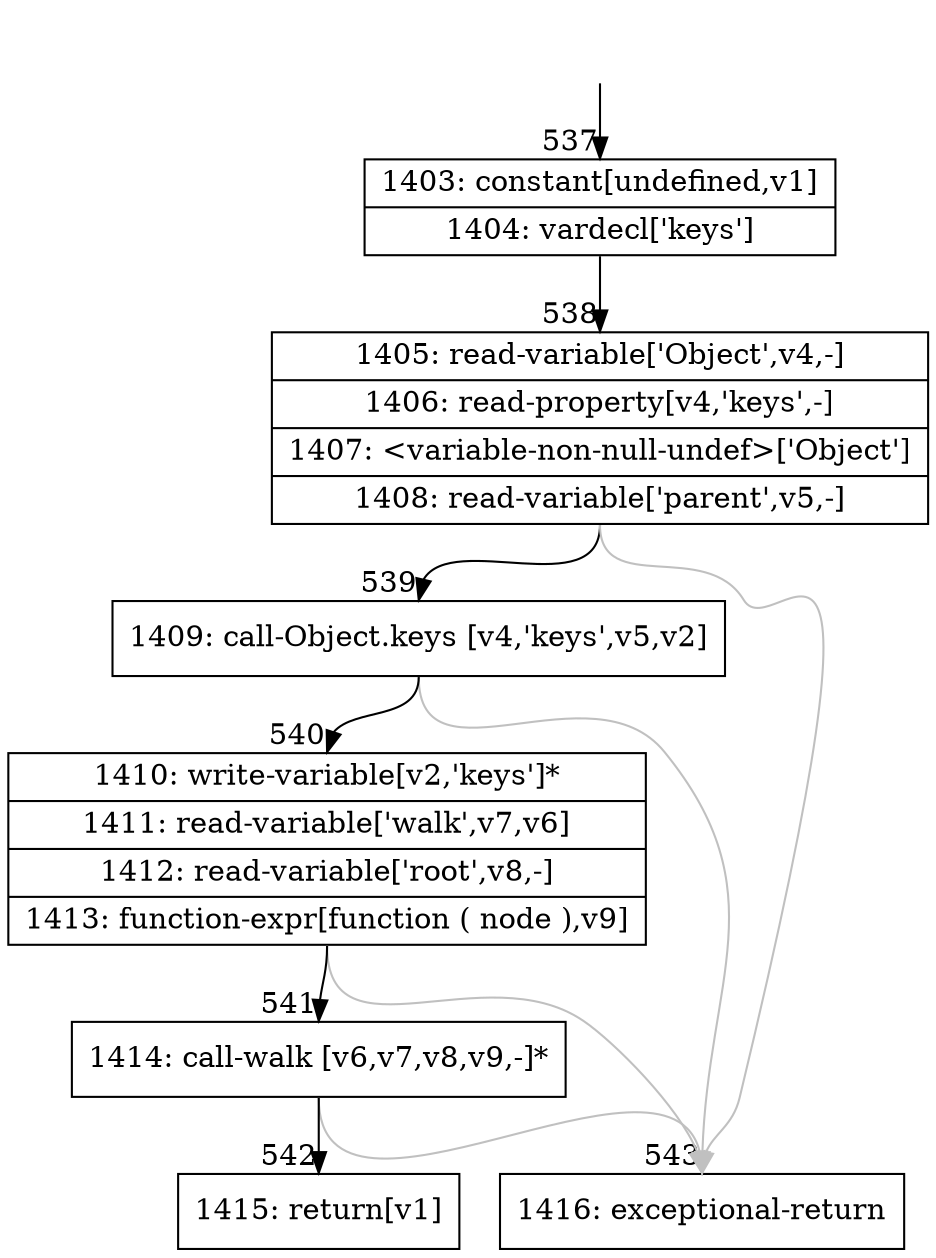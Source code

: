 digraph {
rankdir="TD"
BB_entry47[shape=none,label=""];
BB_entry47 -> BB537 [tailport=s, headport=n, headlabel="    537"]
BB537 [shape=record label="{1403: constant[undefined,v1]|1404: vardecl['keys']}" ] 
BB537 -> BB538 [tailport=s, headport=n, headlabel="      538"]
BB538 [shape=record label="{1405: read-variable['Object',v4,-]|1406: read-property[v4,'keys',-]|1407: \<variable-non-null-undef\>['Object']|1408: read-variable['parent',v5,-]}" ] 
BB538 -> BB539 [tailport=s, headport=n, headlabel="      539"]
BB538 -> BB543 [tailport=s, headport=n, color=gray, headlabel="      543"]
BB539 [shape=record label="{1409: call-Object.keys [v4,'keys',v5,v2]}" ] 
BB539 -> BB540 [tailport=s, headport=n, headlabel="      540"]
BB539 -> BB543 [tailport=s, headport=n, color=gray]
BB540 [shape=record label="{1410: write-variable[v2,'keys']*|1411: read-variable['walk',v7,v6]|1412: read-variable['root',v8,-]|1413: function-expr[function ( node ),v9]}" ] 
BB540 -> BB541 [tailport=s, headport=n, headlabel="      541"]
BB540 -> BB543 [tailport=s, headport=n, color=gray]
BB541 [shape=record label="{1414: call-walk [v6,v7,v8,v9,-]*}" ] 
BB541 -> BB542 [tailport=s, headport=n, headlabel="      542"]
BB541 -> BB543 [tailport=s, headport=n, color=gray]
BB542 [shape=record label="{1415: return[v1]}" ] 
BB543 [shape=record label="{1416: exceptional-return}" ] 
//#$~ 514
}
